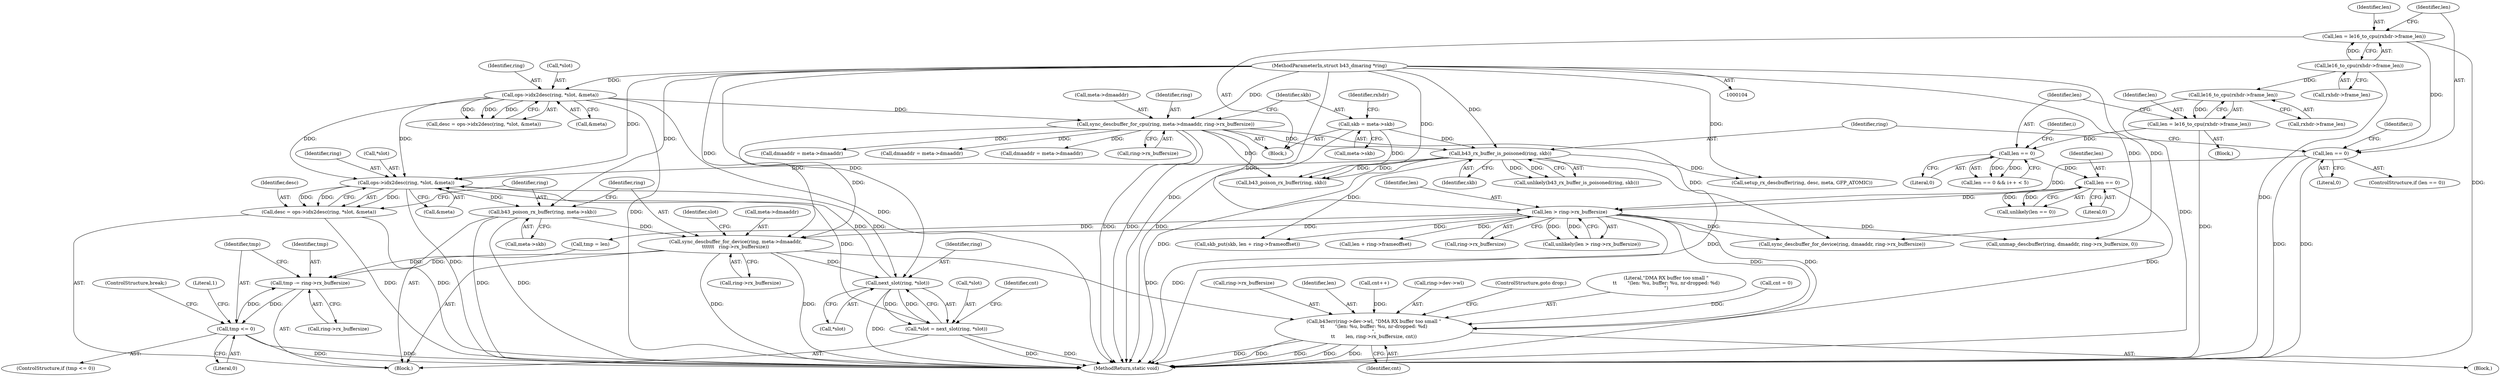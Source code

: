 digraph "1_linux_c85ce65ecac078ab1a1835c87c4a6319cf74660a@pointer" {
"1000235" [label="(Call,ops->idx2desc(ring, *slot, &meta))"];
"1000257" [label="(Call,next_slot(ring, *slot))"];
"1000246" [label="(Call,sync_descbuffer_for_device(ring, meta->dmaaddr,\n\t\t\t\t\t\t   ring->rx_buffersize))"];
"1000241" [label="(Call,b43_poison_rx_buffer(ring, meta->skb))"];
"1000235" [label="(Call,ops->idx2desc(ring, *slot, &meta))"];
"1000197" [label="(Call,b43_rx_buffer_is_poisoned(ring, skb))"];
"1000129" [label="(Call,sync_descbuffer_for_cpu(ring, meta->dmaaddr, ring->rx_buffersize))"];
"1000123" [label="(Call,ops->idx2desc(ring, *slot, &meta))"];
"1000105" [label="(MethodParameterIn,struct b43_dmaring *ring)"];
"1000137" [label="(Call,skb = meta->skb)"];
"1000254" [label="(Call,*slot = next_slot(ring, *slot))"];
"1000216" [label="(Call,len > ring->rx_buffersize)"];
"1000185" [label="(Call,len == 0)"];
"1000176" [label="(Call,len == 0)"];
"1000169" [label="(Call,len = le16_to_cpu(rxhdr->frame_len))"];
"1000171" [label="(Call,le16_to_cpu(rxhdr->frame_len))"];
"1000151" [label="(Call,le16_to_cpu(rxhdr->frame_len))"];
"1000156" [label="(Call,len == 0)"];
"1000149" [label="(Call,len = le16_to_cpu(rxhdr->frame_len))"];
"1000233" [label="(Call,desc = ops->idx2desc(ring, *slot, &meta))"];
"1000263" [label="(Call,tmp -= ring->rx_buffersize)"];
"1000269" [label="(Call,tmp <= 0)"];
"1000273" [label="(Call,b43err(ring->dev->wl, \"DMA RX buffer too small \"\n\t\t       \"(len: %u, buffer: %u, nr-dropped: %d)\n\",\n\t\t       len, ring->rx_buffersize, cnt))"];
"1000246" [label="(Call,sync_descbuffer_for_device(ring, meta->dmaaddr,\n\t\t\t\t\t\t   ring->rx_buffersize))"];
"1000175" [label="(Call,len == 0 && i++ < 5)"];
"1000281" [label="(Call,ring->rx_buffersize)"];
"1000272" [label="(ControlStructure,break;)"];
"1000105" [label="(MethodParameterIn,struct b43_dmaring *ring)"];
"1000235" [label="(Call,ops->idx2desc(ring, *slot, &meta))"];
"1000123" [label="(Call,ops->idx2desc(ring, *slot, &meta))"];
"1000155" [label="(ControlStructure,if (len == 0))"];
"1000251" [label="(Call,ring->rx_buffersize)"];
"1000177" [label="(Identifier,len)"];
"1000258" [label="(Identifier,ring)"];
"1000150" [label="(Identifier,len)"];
"1000317" [label="(Call,skb_put(skb, len + ring->frameoffset))"];
"1000216" [label="(Call,len > ring->rx_buffersize)"];
"1000257" [label="(Call,next_slot(ring, *slot))"];
"1000239" [label="(Call,&meta)"];
"1000169" [label="(Call,len = le16_to_cpu(rxhdr->frame_len))"];
"1000280" [label="(Identifier,len)"];
"1000198" [label="(Identifier,ring)"];
"1000189" [label="(Call,dmaaddr = meta->dmaaddr)"];
"1000241" [label="(Call,b43_poison_rx_buffer(ring, meta->skb))"];
"1000236" [label="(Identifier,ring)"];
"1000217" [label="(Identifier,len)"];
"1000181" [label="(Identifier,i)"];
"1000121" [label="(Call,desc = ops->idx2desc(ring, *slot, &meta))"];
"1000259" [label="(Call,*slot)"];
"1000162" [label="(Identifier,i)"];
"1000156" [label="(Call,len == 0)"];
"1000242" [label="(Identifier,ring)"];
"1000265" [label="(Call,ring->rx_buffersize)"];
"1000261" [label="(Call,cnt++)"];
"1000129" [label="(Call,sync_descbuffer_for_cpu(ring, meta->dmaaddr, ring->rx_buffersize))"];
"1000176" [label="(Call,len == 0)"];
"1000284" [label="(Identifier,cnt)"];
"1000233" [label="(Call,desc = ops->idx2desc(ring, *slot, &meta))"];
"1000232" [label="(Block,)"];
"1000185" [label="(Call,len == 0)"];
"1000274" [label="(Call,ring->dev->wl)"];
"1000134" [label="(Call,ring->rx_buffersize)"];
"1000152" [label="(Call,rxhdr->frame_len)"];
"1000199" [label="(Identifier,skb)"];
"1000341" [label="(Call,sync_descbuffer_for_device(ring, dmaaddr, ring->rx_buffersize))"];
"1000263" [label="(Call,tmp -= ring->rx_buffersize)"];
"1000158" [label="(Literal,0)"];
"1000137" [label="(Call,skb = meta->skb)"];
"1000285" [label="(ControlStructure,goto drop;)"];
"1000234" [label="(Identifier,desc)"];
"1000269" [label="(Call,tmp <= 0)"];
"1000255" [label="(Call,*slot)"];
"1000256" [label="(Identifier,slot)"];
"1000171" [label="(Call,le16_to_cpu(rxhdr->frame_len))"];
"1000279" [label="(Literal,\"DMA RX buffer too small \"\n\t\t       \"(len: %u, buffer: %u, nr-dropped: %d)\n\")"];
"1000143" [label="(Identifier,rxhdr)"];
"1000262" [label="(Identifier,cnt)"];
"1000138" [label="(Identifier,skb)"];
"1000237" [label="(Call,*slot)"];
"1000268" [label="(ControlStructure,if (tmp <= 0))"];
"1000170" [label="(Identifier,len)"];
"1000270" [label="(Identifier,tmp)"];
"1000223" [label="(Call,cnt = 0)"];
"1000151" [label="(Call,le16_to_cpu(rxhdr->frame_len))"];
"1000254" [label="(Call,*slot = next_slot(ring, *slot))"];
"1000347" [label="(MethodReturn,static void)"];
"1000310" [label="(Call,unmap_descbuffer(ring, dmaaddr, ring->rx_buffersize, 0))"];
"1000165" [label="(Block,)"];
"1000107" [label="(Block,)"];
"1000197" [label="(Call,b43_rx_buffer_is_poisoned(ring, skb))"];
"1000149" [label="(Call,len = le16_to_cpu(rxhdr->frame_len))"];
"1000187" [label="(Literal,0)"];
"1000196" [label="(Call,unlikely(b43_rx_buffer_is_poisoned(ring, skb)))"];
"1000231" [label="(Literal,1)"];
"1000248" [label="(Call,meta->dmaaddr)"];
"1000127" [label="(Call,&meta)"];
"1000286" [label="(Call,dmaaddr = meta->dmaaddr)"];
"1000243" [label="(Call,meta->skb)"];
"1000338" [label="(Call,b43_poison_rx_buffer(ring, skb))"];
"1000124" [label="(Identifier,ring)"];
"1000157" [label="(Identifier,len)"];
"1000273" [label="(Call,b43err(ring->dev->wl, \"DMA RX buffer too small \"\n\t\t       \"(len: %u, buffer: %u, nr-dropped: %d)\n\",\n\t\t       len, ring->rx_buffersize, cnt))"];
"1000227" [label="(Call,tmp = len)"];
"1000186" [label="(Identifier,len)"];
"1000319" [label="(Call,len + ring->frameoffset)"];
"1000131" [label="(Call,meta->dmaaddr)"];
"1000221" [label="(Block,)"];
"1000184" [label="(Call,unlikely(len == 0))"];
"1000271" [label="(Literal,0)"];
"1000178" [label="(Literal,0)"];
"1000125" [label="(Call,*slot)"];
"1000139" [label="(Call,meta->skb)"];
"1000247" [label="(Identifier,ring)"];
"1000264" [label="(Identifier,tmp)"];
"1000130" [label="(Identifier,ring)"];
"1000208" [label="(Call,dmaaddr = meta->dmaaddr)"];
"1000218" [label="(Call,ring->rx_buffersize)"];
"1000172" [label="(Call,rxhdr->frame_len)"];
"1000293" [label="(Call,setup_rx_descbuffer(ring, desc, meta, GFP_ATOMIC))"];
"1000215" [label="(Call,unlikely(len > ring->rx_buffersize))"];
"1000235" -> "1000233"  [label="AST: "];
"1000235" -> "1000239"  [label="CFG: "];
"1000236" -> "1000235"  [label="AST: "];
"1000237" -> "1000235"  [label="AST: "];
"1000239" -> "1000235"  [label="AST: "];
"1000233" -> "1000235"  [label="CFG: "];
"1000235" -> "1000347"  [label="DDG: "];
"1000235" -> "1000233"  [label="DDG: "];
"1000235" -> "1000233"  [label="DDG: "];
"1000235" -> "1000233"  [label="DDG: "];
"1000257" -> "1000235"  [label="DDG: "];
"1000197" -> "1000235"  [label="DDG: "];
"1000105" -> "1000235"  [label="DDG: "];
"1000123" -> "1000235"  [label="DDG: "];
"1000123" -> "1000235"  [label="DDG: "];
"1000254" -> "1000235"  [label="DDG: "];
"1000235" -> "1000241"  [label="DDG: "];
"1000235" -> "1000257"  [label="DDG: "];
"1000257" -> "1000254"  [label="AST: "];
"1000257" -> "1000259"  [label="CFG: "];
"1000258" -> "1000257"  [label="AST: "];
"1000259" -> "1000257"  [label="AST: "];
"1000254" -> "1000257"  [label="CFG: "];
"1000257" -> "1000347"  [label="DDG: "];
"1000257" -> "1000254"  [label="DDG: "];
"1000257" -> "1000254"  [label="DDG: "];
"1000246" -> "1000257"  [label="DDG: "];
"1000105" -> "1000257"  [label="DDG: "];
"1000246" -> "1000232"  [label="AST: "];
"1000246" -> "1000251"  [label="CFG: "];
"1000247" -> "1000246"  [label="AST: "];
"1000248" -> "1000246"  [label="AST: "];
"1000251" -> "1000246"  [label="AST: "];
"1000256" -> "1000246"  [label="CFG: "];
"1000246" -> "1000347"  [label="DDG: "];
"1000246" -> "1000347"  [label="DDG: "];
"1000241" -> "1000246"  [label="DDG: "];
"1000105" -> "1000246"  [label="DDG: "];
"1000129" -> "1000246"  [label="DDG: "];
"1000216" -> "1000246"  [label="DDG: "];
"1000246" -> "1000263"  [label="DDG: "];
"1000246" -> "1000273"  [label="DDG: "];
"1000241" -> "1000232"  [label="AST: "];
"1000241" -> "1000243"  [label="CFG: "];
"1000242" -> "1000241"  [label="AST: "];
"1000243" -> "1000241"  [label="AST: "];
"1000247" -> "1000241"  [label="CFG: "];
"1000241" -> "1000347"  [label="DDG: "];
"1000241" -> "1000347"  [label="DDG: "];
"1000105" -> "1000241"  [label="DDG: "];
"1000197" -> "1000196"  [label="AST: "];
"1000197" -> "1000199"  [label="CFG: "];
"1000198" -> "1000197"  [label="AST: "];
"1000199" -> "1000197"  [label="AST: "];
"1000196" -> "1000197"  [label="CFG: "];
"1000197" -> "1000347"  [label="DDG: "];
"1000197" -> "1000347"  [label="DDG: "];
"1000197" -> "1000196"  [label="DDG: "];
"1000197" -> "1000196"  [label="DDG: "];
"1000129" -> "1000197"  [label="DDG: "];
"1000105" -> "1000197"  [label="DDG: "];
"1000137" -> "1000197"  [label="DDG: "];
"1000197" -> "1000293"  [label="DDG: "];
"1000197" -> "1000317"  [label="DDG: "];
"1000197" -> "1000338"  [label="DDG: "];
"1000197" -> "1000338"  [label="DDG: "];
"1000129" -> "1000107"  [label="AST: "];
"1000129" -> "1000134"  [label="CFG: "];
"1000130" -> "1000129"  [label="AST: "];
"1000131" -> "1000129"  [label="AST: "];
"1000134" -> "1000129"  [label="AST: "];
"1000138" -> "1000129"  [label="CFG: "];
"1000129" -> "1000347"  [label="DDG: "];
"1000129" -> "1000347"  [label="DDG: "];
"1000123" -> "1000129"  [label="DDG: "];
"1000105" -> "1000129"  [label="DDG: "];
"1000129" -> "1000189"  [label="DDG: "];
"1000129" -> "1000208"  [label="DDG: "];
"1000129" -> "1000216"  [label="DDG: "];
"1000129" -> "1000286"  [label="DDG: "];
"1000129" -> "1000338"  [label="DDG: "];
"1000129" -> "1000341"  [label="DDG: "];
"1000123" -> "1000121"  [label="AST: "];
"1000123" -> "1000127"  [label="CFG: "];
"1000124" -> "1000123"  [label="AST: "];
"1000125" -> "1000123"  [label="AST: "];
"1000127" -> "1000123"  [label="AST: "];
"1000121" -> "1000123"  [label="CFG: "];
"1000123" -> "1000347"  [label="DDG: "];
"1000123" -> "1000347"  [label="DDG: "];
"1000123" -> "1000121"  [label="DDG: "];
"1000123" -> "1000121"  [label="DDG: "];
"1000123" -> "1000121"  [label="DDG: "];
"1000105" -> "1000123"  [label="DDG: "];
"1000105" -> "1000104"  [label="AST: "];
"1000105" -> "1000347"  [label="DDG: "];
"1000105" -> "1000293"  [label="DDG: "];
"1000105" -> "1000310"  [label="DDG: "];
"1000105" -> "1000338"  [label="DDG: "];
"1000105" -> "1000341"  [label="DDG: "];
"1000137" -> "1000107"  [label="AST: "];
"1000137" -> "1000139"  [label="CFG: "];
"1000138" -> "1000137"  [label="AST: "];
"1000139" -> "1000137"  [label="AST: "];
"1000143" -> "1000137"  [label="CFG: "];
"1000137" -> "1000347"  [label="DDG: "];
"1000137" -> "1000338"  [label="DDG: "];
"1000254" -> "1000232"  [label="AST: "];
"1000255" -> "1000254"  [label="AST: "];
"1000262" -> "1000254"  [label="CFG: "];
"1000254" -> "1000347"  [label="DDG: "];
"1000254" -> "1000347"  [label="DDG: "];
"1000216" -> "1000215"  [label="AST: "];
"1000216" -> "1000218"  [label="CFG: "];
"1000217" -> "1000216"  [label="AST: "];
"1000218" -> "1000216"  [label="AST: "];
"1000215" -> "1000216"  [label="CFG: "];
"1000216" -> "1000347"  [label="DDG: "];
"1000216" -> "1000215"  [label="DDG: "];
"1000216" -> "1000215"  [label="DDG: "];
"1000185" -> "1000216"  [label="DDG: "];
"1000156" -> "1000216"  [label="DDG: "];
"1000216" -> "1000227"  [label="DDG: "];
"1000216" -> "1000273"  [label="DDG: "];
"1000216" -> "1000273"  [label="DDG: "];
"1000216" -> "1000310"  [label="DDG: "];
"1000216" -> "1000317"  [label="DDG: "];
"1000216" -> "1000319"  [label="DDG: "];
"1000216" -> "1000341"  [label="DDG: "];
"1000185" -> "1000184"  [label="AST: "];
"1000185" -> "1000187"  [label="CFG: "];
"1000186" -> "1000185"  [label="AST: "];
"1000187" -> "1000185"  [label="AST: "];
"1000184" -> "1000185"  [label="CFG: "];
"1000185" -> "1000347"  [label="DDG: "];
"1000185" -> "1000184"  [label="DDG: "];
"1000185" -> "1000184"  [label="DDG: "];
"1000176" -> "1000185"  [label="DDG: "];
"1000176" -> "1000175"  [label="AST: "];
"1000176" -> "1000178"  [label="CFG: "];
"1000177" -> "1000176"  [label="AST: "];
"1000178" -> "1000176"  [label="AST: "];
"1000181" -> "1000176"  [label="CFG: "];
"1000175" -> "1000176"  [label="CFG: "];
"1000176" -> "1000175"  [label="DDG: "];
"1000176" -> "1000175"  [label="DDG: "];
"1000169" -> "1000176"  [label="DDG: "];
"1000169" -> "1000165"  [label="AST: "];
"1000169" -> "1000171"  [label="CFG: "];
"1000170" -> "1000169"  [label="AST: "];
"1000171" -> "1000169"  [label="AST: "];
"1000177" -> "1000169"  [label="CFG: "];
"1000169" -> "1000347"  [label="DDG: "];
"1000171" -> "1000169"  [label="DDG: "];
"1000171" -> "1000172"  [label="CFG: "];
"1000172" -> "1000171"  [label="AST: "];
"1000171" -> "1000347"  [label="DDG: "];
"1000151" -> "1000171"  [label="DDG: "];
"1000151" -> "1000149"  [label="AST: "];
"1000151" -> "1000152"  [label="CFG: "];
"1000152" -> "1000151"  [label="AST: "];
"1000149" -> "1000151"  [label="CFG: "];
"1000151" -> "1000347"  [label="DDG: "];
"1000151" -> "1000149"  [label="DDG: "];
"1000156" -> "1000155"  [label="AST: "];
"1000156" -> "1000158"  [label="CFG: "];
"1000157" -> "1000156"  [label="AST: "];
"1000158" -> "1000156"  [label="AST: "];
"1000162" -> "1000156"  [label="CFG: "];
"1000198" -> "1000156"  [label="CFG: "];
"1000156" -> "1000347"  [label="DDG: "];
"1000156" -> "1000347"  [label="DDG: "];
"1000149" -> "1000156"  [label="DDG: "];
"1000149" -> "1000107"  [label="AST: "];
"1000150" -> "1000149"  [label="AST: "];
"1000157" -> "1000149"  [label="CFG: "];
"1000149" -> "1000347"  [label="DDG: "];
"1000233" -> "1000232"  [label="AST: "];
"1000234" -> "1000233"  [label="AST: "];
"1000242" -> "1000233"  [label="CFG: "];
"1000233" -> "1000347"  [label="DDG: "];
"1000233" -> "1000347"  [label="DDG: "];
"1000263" -> "1000232"  [label="AST: "];
"1000263" -> "1000265"  [label="CFG: "];
"1000264" -> "1000263"  [label="AST: "];
"1000265" -> "1000263"  [label="AST: "];
"1000270" -> "1000263"  [label="CFG: "];
"1000227" -> "1000263"  [label="DDG: "];
"1000269" -> "1000263"  [label="DDG: "];
"1000263" -> "1000269"  [label="DDG: "];
"1000269" -> "1000268"  [label="AST: "];
"1000269" -> "1000271"  [label="CFG: "];
"1000270" -> "1000269"  [label="AST: "];
"1000271" -> "1000269"  [label="AST: "];
"1000231" -> "1000269"  [label="CFG: "];
"1000272" -> "1000269"  [label="CFG: "];
"1000269" -> "1000347"  [label="DDG: "];
"1000269" -> "1000347"  [label="DDG: "];
"1000273" -> "1000221"  [label="AST: "];
"1000273" -> "1000284"  [label="CFG: "];
"1000274" -> "1000273"  [label="AST: "];
"1000279" -> "1000273"  [label="AST: "];
"1000280" -> "1000273"  [label="AST: "];
"1000281" -> "1000273"  [label="AST: "];
"1000284" -> "1000273"  [label="AST: "];
"1000285" -> "1000273"  [label="CFG: "];
"1000273" -> "1000347"  [label="DDG: "];
"1000273" -> "1000347"  [label="DDG: "];
"1000273" -> "1000347"  [label="DDG: "];
"1000273" -> "1000347"  [label="DDG: "];
"1000273" -> "1000347"  [label="DDG: "];
"1000261" -> "1000273"  [label="DDG: "];
"1000223" -> "1000273"  [label="DDG: "];
}
